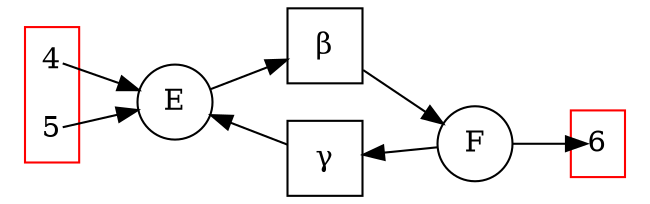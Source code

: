 digraph G {
rankdir=LR;

subgraph cluster_input {
  color=red
  node [shape=plain]
  4
  5
}

{
  e [label="E" shape=circle];
  f [label="F" shape=circle];
  { rank=same;
  beta [label=<&#946;> shape=square];
  gamma [label=<&#947;> shape=square];
  }
}

subgraph cluster_output {
  color=red
  node [shape=plain]
  6
}
4 -> e
5 -> e
e -> beta
beta -> f
f -> gamma
gamma -> e
f -> 6
}
